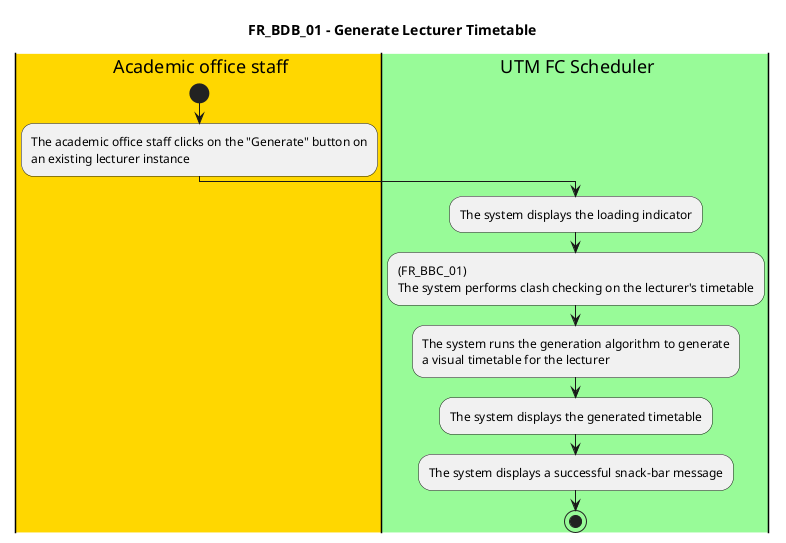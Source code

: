 @startuml FR_BDB_01
title FR_BDB_01 - Generate Lecturer Timetable


|#gold|eu| Academic office staff
|#palegreen|sys| UTM FC Scheduler

|eu|
start
:The academic office staff clicks on the "Generate" button on
an existing lecturer instance;

|sys|
:The system displays the loading indicator;

:(FR_BBC_01)
The system performs clash checking on the lecturer's timetable;

:The system runs the generation algorithm to generate
a visual timetable for the lecturer;

:The system displays the generated timetable;

:The system displays a successful snack-bar message;


stop

@enduml
